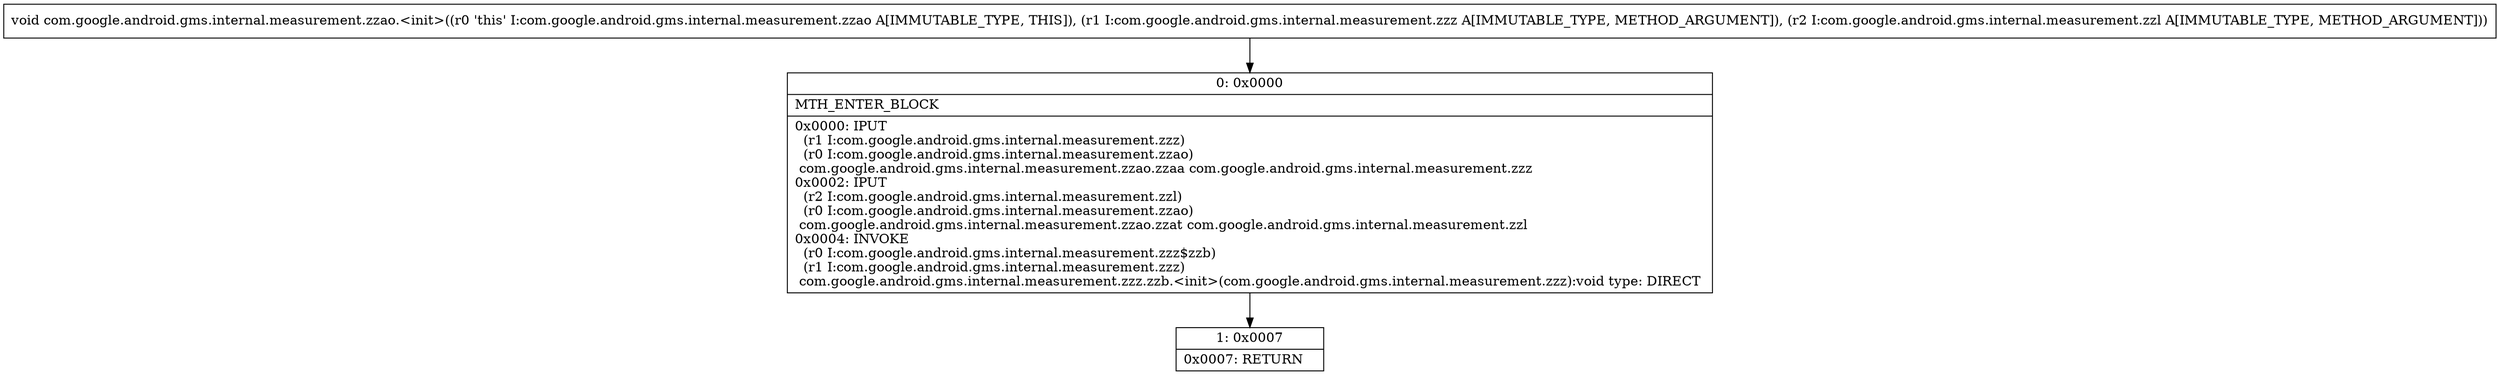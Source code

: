 digraph "CFG forcom.google.android.gms.internal.measurement.zzao.\<init\>(Lcom\/google\/android\/gms\/internal\/measurement\/zzz;Lcom\/google\/android\/gms\/internal\/measurement\/zzl;)V" {
Node_0 [shape=record,label="{0\:\ 0x0000|MTH_ENTER_BLOCK\l|0x0000: IPUT  \l  (r1 I:com.google.android.gms.internal.measurement.zzz)\l  (r0 I:com.google.android.gms.internal.measurement.zzao)\l com.google.android.gms.internal.measurement.zzao.zzaa com.google.android.gms.internal.measurement.zzz \l0x0002: IPUT  \l  (r2 I:com.google.android.gms.internal.measurement.zzl)\l  (r0 I:com.google.android.gms.internal.measurement.zzao)\l com.google.android.gms.internal.measurement.zzao.zzat com.google.android.gms.internal.measurement.zzl \l0x0004: INVOKE  \l  (r0 I:com.google.android.gms.internal.measurement.zzz$zzb)\l  (r1 I:com.google.android.gms.internal.measurement.zzz)\l com.google.android.gms.internal.measurement.zzz.zzb.\<init\>(com.google.android.gms.internal.measurement.zzz):void type: DIRECT \l}"];
Node_1 [shape=record,label="{1\:\ 0x0007|0x0007: RETURN   \l}"];
MethodNode[shape=record,label="{void com.google.android.gms.internal.measurement.zzao.\<init\>((r0 'this' I:com.google.android.gms.internal.measurement.zzao A[IMMUTABLE_TYPE, THIS]), (r1 I:com.google.android.gms.internal.measurement.zzz A[IMMUTABLE_TYPE, METHOD_ARGUMENT]), (r2 I:com.google.android.gms.internal.measurement.zzl A[IMMUTABLE_TYPE, METHOD_ARGUMENT])) }"];
MethodNode -> Node_0;
Node_0 -> Node_1;
}

